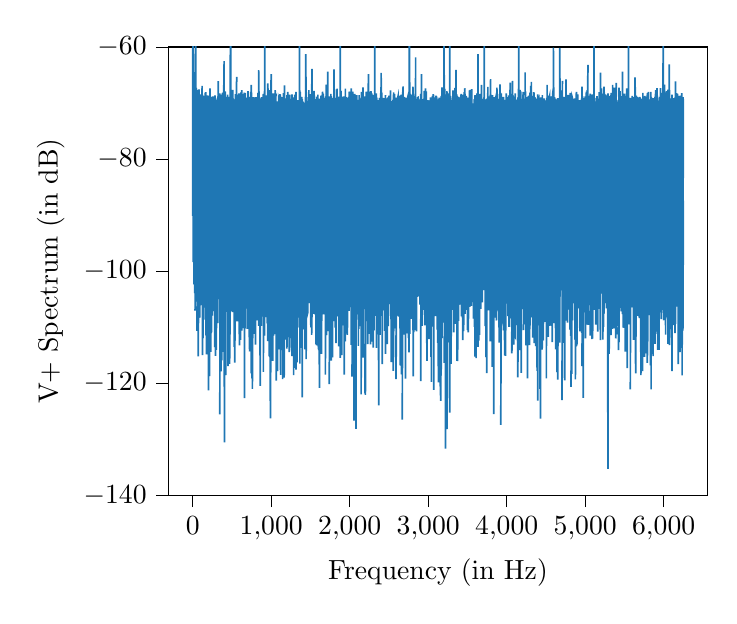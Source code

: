 % This file was created by tikzplotlib v0.9.5.
\begin{tikzpicture}

\definecolor{color0}{rgb}{0.122,0.467,0.706}

\begin{axis}[
legend cell align={left},
legend style={fill opacity=0.8, draw opacity=1, text opacity=1, draw=white!80!black},
tick align=outside,
tick pos=left,
unbounded coords=jump,
x grid style={white!69.02!black},
xlabel={Frequency (in Hz)},
xmin=-312.5, xmax=6562.5,
xtick style={color=black},
y grid style={white!69.02!black},
ylabel={V+ Spectrum (in dB)},
ymin=-140, ymax=-60,
ytick style={color=black}
]
\addplot [semithick, color0]
table {%
0 -90.149
4.98 19.423
9.98 -63.249
4.99 -98.392
9.99 -96.365
14.98 -64.478
14.99 -102.355
19.98 -65.203
19.99 -101.343
24.98 -66.935
29.98 -66.682
24.99 -103.907
34.98 -67.077
29.99 -107.07
39.98 -59.33
34.99 -97.159
44.98 -67.316
39.99 -102.767
49.98 -67.811
44.99 -105.459
54.98 -68.403
49.99 -101.453
59.98 -68.294
54.99 -110.67
59.99 -109.04
64.98 -67.719
64.99 -104.48
69.98 -68.655
69.99 -115.231
74.98 -67.727
79.98 -67.726
74.99 -109.267
79.99 -103.13
84.98 -69.6
84.99 -103.674
89.98 -69.887
89.99 -108.28
94.98 -68.458
94.99 -106.093
99.98 -69.213
99.99 -100.811
104.98 -69.074
109.98 -68.991
104.99 -104.117
109.99 -105.718
114.98 -69.808
119.98 -66.946
114.99 -106.001
119.99 -105.005
124.98 -69.596
124.99 -114.977
129.98 -69.347
129.99 -111.949
134.98 -69.14
139.98 -69.359
134.99 -101.992
144.98 -69.198
139.99 -99.224
144.99 -100.483
149.98 -68.721
154.98 -69.122
149.99 -103.594
159.98 -68.18
154.99 -104.456
159.99 -108.667
164.98 -68.048
169.98 -69.974
164.99 -103.704
169.99 -111.454
174.98 -69.309
179.98 -69.191
174.99 -114.859
179.99 -112.765
184.98 -70.078
184.99 -102.108
189.98 -68.645
194.98 -69.18
189.99 -106.797
194.99 -99.798
199.98 -69.983
204.98 -69.047
199.99 -121.259
204.99 -104.75
209.98 -68.716
209.99 -98.02
214.98 -69.54
214.99 -118.747
219.98 -67.377
219.99 -105.031
224.98 -69.574
224.99 -111.84
229.98 -68.96
229.99 -114.407
234.98 -69.534
239.98 -69.489
234.99 -111.055
244.98 -69.403
239.99 -110.892
249.98 -68.835
244.99 -104.513
254.98 -68.959
249.99 -107.923
259.98 -69.055
254.99 -107.125
259.99 -103.619
264.98 -69.088
269.98 -69.005
264.99 -103.048
269.99 -102.261
274.98 -69.6
274.99 -103.111
279.98 -69.622
284.98 -68.637
279.99 -113.569
289.98 -69.396
284.99 -104.697
294.98 -69.728
289.99 -115.118
299.98 -70.179
294.99 -96.979
304.98 -69.389
299.99 -114.058
304.99 -103.792
309.98 -69.742
309.99 -104.853
314.98 -69.1
314.99 -105.922
319.98 -68.826
319.99 -109.26
324.98 -66.107
324.99 -102.671
329.98 -70.3
329.99 -104.71
334.98 -69.256
334.99 -103.561
339.98 -68.638
339.99 -104.998
344.98 -68.293
349.98 -69.924
344.99 -125.555
354.98 -69.29
349.99 -107.65
359.98 -69.17
354.99 -103.183
364.98 -68.492
359.99 -117.884
369.98 -69.333
364.99 -104.037
374.98 -70.738
369.99 -115.918
374.99 -104.584
379.98 -68.191
379.99 -108.584
384.98 -68.148
384.99 -106.488
389.98 -68.702
389.99 -108.609
394.98 -68.329
399.98 -62.512
394.99 -114.397
404.98 -68.596
399.99 -109.145
404.99 -130.553
409.98 -68.654
414.98 -67.949
409.99 -103.95
414.99 -106.368
419.98 -70.643
419.99 -118.571
424.98 -69.482
424.99 -107.292
429.98 -69.408
434.98 -69.44
429.99 -106.114
434.99 -102.144
439.98 -68.914
439.99 -100.359
444.98 -68.494
444.99 -105.327
449.98 -68.954
449.99 -116.935
454.98 -69.474
459.98 -68.923
454.99 -104.826
464.98 -70.196
459.99 -109.056
464.99 -99.678
469.98 -70.034
474.98 -69.227
469.99 -116.54
474.99 -109.8
479.98 -51.207
484.98 -56.77
479.99 -99.203
489.98 -68.866
484.99 -107.118
494.98 -70.367
489.99 -97.439
494.99 -102.085
499.98 -69.611
499.99 -104.603
504.98 -69.004
504.99 -107.295
509.98 -67.642
509.99 -101.917
514.98 -69.204
519.98 -70.061
514.99 -105.74
519.99 -104.875
524.98 -69.839
524.99 -103.904
529.98 -69.436
529.99 -113.518
534.98 -69.57
539.98 -69.6
534.99 -116.329
539.99 -108.783
544.98 -68.422
544.99 -104.239
549.98 -70.425
549.99 -106.692
554.98 -68.826
559.98 -65.323
554.99 -108.956
564.98 -69.867
559.99 -102.194
564.99 -103.649
569.98 -68.525
574.98 -69.748
569.99 -103.657
574.99 -102.603
579.98 -69.396
584.98 -69.045
579.99 -108.976
589.98 -68.278
584.99 -103.544
594.98 -69.382
589.99 -105.119
594.99 -113.237
599.98 -70.54
604.98 -68.294
599.99 -107.769
609.98 -70.115
604.99 -111.732
614.98 -68.121
609.99 -112.26
619.98 -69.656
614.99 -99.71
624.98 -67.708
619.99 -103.898
629.98 -68.424
624.99 -110.637
629.99 -102.181
634.98 -70.047
634.99 -105.906
639.98 -68.512
639.99 -101.918
644.98 -68.672
644.99 -110.171
649.98 -70.138
649.99 -104.135
654.98 -68.138
654.99 -109.231
659.98 -68.385
659.99 -122.652
664.98 -69.557
664.99 -110.194
669.98 -68.183
669.99 -105.67
674.98 -69.217
679.98 -69.358
674.99 -105.563
679.99 -106.703
684.98 -70.348
684.99 -105.741
689.98 -69.06
689.99 -101.951
694.98 -70.42
694.99 -110.291
699.98 -70.078
699.99 -103.431
704.98 -67.892
704.99 -103.823
709.98 -69.769
714.98 -71.287
709.99 -108.133
714.99 -101.316
719.98 -69.477
724.98 -68.91
719.99 -110.996
724.99 -114.34
729.98 -69.305
734.98 -68.932
729.99 -101.496
734.99 -100.02
739.98 -68.028
739.99 -111.831
744.98 -66.751
749.98 -69.268
744.99 -118.237
749.99 -106.583
754.98 -70.706
759.98 -68.99
754.99 -119.145
764.98 -70.354
759.99 -121.012
764.99 -108.854
769.98 -70.525
774.98 -68.938
769.99 -102.928
779.98 -69.446
774.99 -108.439
779.99 -96.897
784.98 -70.504
784.99 -102.869
789.98 -69.019
794.98 -70.143
789.99 -111.19
799.98 -69.188
794.99 -101.533
804.98 -68.963
799.99 -113.106
809.98 -70.609
804.99 -101.718
814.98 -69.798
809.99 -102.503
814.99 -98.402
819.98 -70.293
824.98 -68.927
819.99 -106.734
824.99 -108.805
829.98 -68.197
834.98 -70.242
829.99 -102.428
834.99 -107.117
839.98 -64.152
844.98 -69.747
839.99 -109.782
849.98 -71.573
844.99 -109.66
854.98 -70.037
849.99 -107.768
859.98 -69.165
854.99 -105.861
859.99 -120.46
864.98 -69.453
864.99 -102.991
869.98 -69.868
869.99 -106.742
874.98 -68.971
874.99 -109.773
879.98 -69.434
884.98 -70.787
879.99 -100.016
889.98 -69.961
884.99 -103.581
889.99 -107.492
894.98 -69.587
899.98 -68.376
894.99 -104.986
904.98 -69.08
899.99 -117.969
909.98 -68.784
904.99 -102.805
914.98 -67.943
909.99 -102.704
919.98 -46.757
914.99 -111.49
924.98 -69.328
919.99 -101.562
924.99 -108.219
929.98 -70.01
934.98 -68.655
929.99 -104.949
934.99 -106.665
939.98 -69.089
939.99 -104.84
944.98 -69.714
949.98 -69.042
944.99 -99.338
949.99 -109.333
954.98 -66.521
959.98 -67.981
954.99 -112.473
964.98 -69.767
959.99 -100.791
969.98 -68.755
964.99 -101.709
969.99 -110.031
974.98 -69.846
979.98 -67.726
974.99 -115.199
979.99 -102.825
984.98 -68.547
989.98 -70.437
984.99 -114.042
989.99 -126.269
994.98 -67.926
999.98 -64.867
994.99 -118.089
1004.98 -69.319
999.99 -102.591
1009.98 -69.423
1004.99 -110.668
1014.98 -69.134
1009.99 -110.803
1014.99 -103.114
1019.98 -68.307
1019.99 -115.996
1024.98 -68.268
1029.98 -69.857
1024.99 -102.209
1029.99 -111.518
1034.98 -70.5
1039.98 -70.596
1034.99 -102.579
1044.98 -70.29
1039.99 -103.817
1044.99 -105.44
1049.98 -67.719
1054.98 -68.477
1049.99 -111.246
1059.98 -68.359
1054.99 -103.828
1059.99 -106.448
1064.98 -69.69
1064.99 -119.553
1069.98 -69.833
1069.99 -112.766
1074.98 -69.695
1074.99 -100.092
1079.98 -70.027
1079.99 -117.825
1084.98 -70.017
1084.99 -108.495
1089.98 -70.105
1089.99 -108.088
1094.98 -69.092
1099.98 -69.318
1094.99 -108.353
1099.99 -113.961
1104.98 -69.966
1104.99 -109.934
1109.98 -68.421
1109.99 -109.201
1114.98 -68.458
1119.98 -69.902
1114.99 -112.004
1119.99 -118.534
1124.98 -68.918
1124.99 -111.665
1129.98 -70.334
1129.99 -100.239
1134.98 -69.103
1139.98 -69.117
1134.99 -99.166
1139.99 -108.564
1144.98 -69.831
1144.99 -119.259
1149.98 -69.255
1149.99 -112.587
1154.98 -68.234
1154.99 -111.147
1159.98 -68.482
1159.99 -101.755
1164.98 -69.446
1164.99 -119.0
1169.98 -66.867
1169.99 -110.794
1174.98 -69.342
1179.98 -69.635
1174.99 -111.36
1184.98 -70.3
1179.99 -112.219
1189.98 -69.216
1184.99 -106.158
1194.98 -70.782
1189.99 -108.158
1199.98 -68.598
1194.99 -106.524
1204.98 -69.551
1199.99 -113.841
1209.98 -68.01
1204.99 -100.924
1214.98 -69.273
1209.99 -108.932
1219.98 -69.456
1214.99 -111.781
1224.98 -69.826
1219.99 -109.24
1229.98 -69.761
1224.99 -102.441
1229.99 -114.439
1234.98 -68.496
1239.98 -70.012
1234.99 -114.132
1244.98 -69.605
1239.99 -111.939
1249.98 -69.251
1244.99 -101.695
1254.98 -69.753
1249.99 -110.792
1259.98 -70.208
1254.99 -98.706
1264.98 -68.47
1259.99 -102.628
1269.98 -70.145
1264.99 -115.182
1269.99 -102.457
1274.98 -69.289
1274.99 -103.434
1279.98 -70.954
1279.99 -107.645
1284.98 -69.879
1284.99 -118.572
1289.98 -68.979
1289.99 -109.81
1294.98 -69.727
1294.99 -109.369
1299.98 -68.485
1299.99 -110.47
1304.98 -70.286
1304.99 -117.284
1309.98 -69.087
1309.99 -102.04
1314.98 -68.03
1314.99 -117.556
1319.98 -70.405
1319.99 -104.205
1324.98 -69.793
1324.99 -104.932
1329.98 -70.602
1329.99 -116.277
1334.98 -69.484
1334.99 -108.717
1339.98 -70.499
1339.99 -110.022
1344.98 -69.947
1344.99 -104.901
1349.98 -70.731
1349.99 -104.21
1354.98 -70.29
1354.99 -103.201
1359.98 -56.911
1359.99 -102.899
1364.98 -67.745
1364.99 -116.486
1369.98 -68.016
1369.99 -103.908
1374.98 -70.197
1374.99 -106.553
1379.98 -69.562
1379.99 -101.475
1384.98 -68.898
1384.99 -108.588
1389.98 -68.927
1389.99 -113.705
1394.98 -69.324
1394.99 -122.527
1399.98 -70.272
1399.99 -110.392
1404.98 -69.741
1404.99 -110.392
1409.98 -69.954
1409.99 -107.983
1414.98 -70.356
1414.99 -108.592
1419.98 -69.991
1424.98 -70.523
1419.99 -105.883
1429.98 -69.943
1424.99 -102.337
1429.99 -113.945
1434.98 -68.907
1434.99 -100.625
1439.98 -61.259
1444.98 -70.825
1439.99 -107.322
1449.98 -69.604
1444.99 -115.712
1454.98 -69.955
1449.99 -106.326
1454.99 -102.985
1459.98 -70.782
1464.98 -69.794
1459.99 -107.729
1464.99 -107.448
1469.98 -68.955
1469.99 -100.793
1474.98 -70.045
1479.98 -67.7
1474.99 -105.285
1479.99 -105.712
1484.98 -70.067
1484.99 -103.698
1489.98 -69.173
1489.99 -100.192
1494.98 -68.426
1494.99 -104.536
1499.98 -69.59
1504.98 -70.299
1499.99 -102.734
1504.99 -110.044
1509.98 -69.442
1509.99 -107.355
1514.98 -69.184
1519.98 -63.892
1514.99 -111.388
1519.99 -106.963
1524.98 -70.377
1524.99 -107.524
1529.98 -69.429
1529.99 -101.68
1534.98 -70.464
1539.98 -69.541
1534.99 -105.599
1539.99 -106.295
1544.98 -67.827
1549.98 -69.474
1544.99 -107.618
1554.98 -69.318
1549.99 -99.234
1559.98 -69.726
1554.99 -103.79
1564.98 -70.226
1559.99 -104.479
1569.98 -70.776
1564.99 -107.825
1574.98 -69.749
1569.99 -113.083
1574.99 -107.721
1579.98 -68.855
1579.99 -113.269
1584.98 -70.171
1589.98 -69.141
1584.99 -104.327
1594.98 -68.526
1589.99 -102.91
1599.98 -69.234
1594.99 -106.969
1604.98 -70.179
1599.99 -113.405
1604.99 -114.098
1609.98 -70.194
1609.99 -116.629
1614.98 -69.233
1619.98 -70.276
1614.99 -120.838
1624.98 -70.178
1619.99 -98.702
1629.98 -70.858
1624.99 -111.168
1634.98 -68.667
1629.99 -102.864
1639.98 -68.938
1634.99 -111.357
1644.98 -69.26
1639.99 -114.77
1644.99 -104.186
1649.98 -68.742
1654.98 -67.973
1649.99 -107.135
1659.98 -69.511
1654.99 -99.496
1664.98 -68.333
1659.99 -101.786
1669.98 -69.304
1664.99 -106.166
1674.98 -69.786
1669.99 -107.715
1679.98 -69.072
1674.99 -102.099
1684.98 -70.001
1679.99 -105.134
1689.98 -69.605
1684.99 -103.584
1694.98 -68.834
1689.99 -118.479
1699.98 -66.735
1694.99 -98.229
1704.98 -70.061
1699.99 -103.937
1709.98 -69.866
1704.99 -111.435
1714.98 -68.042
1709.99 -106.476
1719.98 -64.395
1714.99 -106.459
1724.98 -69.069
1719.99 -105.531
1729.98 -69.515
1724.99 -105.739
1734.98 -69.963
1729.99 -110.704
1739.98 -69.72
1734.99 -104.944
1744.98 -68.828
1739.99 -120.166
1744.99 -100.644
1749.98 -69.151
1754.98 -69.945
1749.99 -104.525
1759.98 -68.383
1754.99 -114.337
1759.99 -115.444
1764.98 -68.793
1764.99 -115.982
1769.98 -69.499
1769.99 -101.489
1774.98 -69.64
1774.99 -106.504
1779.98 -70.219
1779.99 -115.385
1784.98 -69.093
1784.99 -106.067
1789.98 -69.26
1789.99 -106.905
1794.98 -70.197
1794.99 -108.935
1799.98 -64.013
1799.99 -103.273
1804.98 -70.009
1804.99 -104.659
1809.98 -69.237
1809.99 -98.938
1814.98 -69.594
1814.99 -110.066
1819.98 -71.13
1819.99 -106.907
1824.98 -69.076
1824.99 -112.837
1829.98 -67.575
1829.99 -107.549
1834.98 -68.615
1834.99 -108.067
1839.98 -67.415
1839.99 -101.483
1844.98 -69.531
1844.99 -107.743
1849.98 -69.982
1849.99 -100.317
1854.98 -69.737
1854.99 -106.587
1859.98 -68.851
1859.99 -113.414
1864.98 -68.893
1864.99 -111.24
1869.98 -69.857
1869.99 -105.927
1874.98 -69.42
1874.99 -109.898
1879.98 -51.224
1879.99 -115.486
1884.98 -68.953
1884.99 -103.448
1889.98 -67.827
1889.99 -105.436
1894.98 -69.607
1894.99 -114.972
1899.98 -69.555
1899.99 -114.995
1904.98 -68.893
1904.99 -109.678
1909.98 -70.622
1909.99 -102.191
1914.98 -69.588
1919.98 -68.816
1914.99 -107.642
1919.99 -101.663
1924.98 -68.948
1924.99 -105.544
1929.98 -70.459
1929.99 -118.453
1934.98 -70.158
1939.98 -70.382
1934.99 -108.522
1939.99 -101.325
1944.98 -67.423
1944.99 -112.543
1949.98 -69.671
1954.98 -70.008
1949.99 -103.468
1954.99 -105.834
1959.98 -68.936
1964.98 -69.841
1959.99 -111.171
1969.98 -69.078
1964.99 -99.218
1974.98 -69.252
1969.99 -111.376
1974.99 -103.802
1979.98 -69.266
1979.99 -102.294
1984.98 -69.308
1989.98 -69.051
1984.99 -100.155
1994.98 -67.965
1989.99 -107.104
1999.98 -69.816
1994.99 -105.428
1999.99 -106.403
2004.98 -69.681
2009.98 -70.194
2004.99 -101.808
2009.99 -105.43
2014.98 -69.502
2019.98 -67.378
2014.99 -98.498
2019.99 -113.151
2024.98 -69.069
2024.99 -108.026
2029.98 -70.316
2034.98 -68.925
2029.99 -118.808
2039.98 -67.955
2034.99 -102.068
2039.99 -113.4
2044.98 -68.651
2044.99 -98.533
2049.98 -69.68
2049.99 -111.9
2054.98 -69.578
2054.99 -126.656
2059.98 -70.361
2059.99 -107.74
2064.98 -68.383
2064.99 -110.225
2069.98 -69.103
2069.99 -113.359
2074.98 -69.384
2074.99 -100.737
2079.98 -69.896
2079.99 -128.171
2084.98 -70.486
2089.98 -68.592
2084.99 -108.642
2094.98 -69.764
2089.99 -101.605
2099.98 -70.165
2094.99 -102.549
2104.98 -69.529
2099.99 -107.714
2104.99 -102.535
2109.98 -70.501
2109.99 -113.323
2114.98 -69.424
2114.99 -110.299
2119.98 -68.606
2119.99 -104.252
2124.98 -70.014
2124.99 -103.572
2129.98 -70.284
2129.99 -109.808
2134.98 -70.18
2134.99 -98.852
2139.98 -69.156
2139.99 -108.881
2144.98 -70.681
2149.98 -68.001
2144.99 -121.978
2149.99 -107.41
2154.98 -69.343
2159.98 -70.47
2154.99 -105.768
2159.99 -104.208
2164.98 -68.084
2164.99 -102.74
2169.98 -67.212
2169.99 -115.449
2174.98 -70.008
2179.98 -70.389
2174.99 -106.763
2184.98 -69.032
2179.99 -105.266
2189.98 -69.797
2184.99 -103.945
2189.99 -104.835
2194.98 -68.818
2199.98 -69.375
2194.99 -121.799
2204.98 -69.426
2199.99 -122.088
2204.99 -102.444
2209.98 -67.994
2214.98 -68.533
2209.99 -107.672
2219.98 -69.281
2214.99 -98.424
2219.99 -100.602
2224.98 -70.817
2229.98 -68.297
2224.99 -99.969
2229.99 -113.02
2234.98 -67.845
2239.98 -64.846
2234.99 -108.168
2239.99 -107.138
2244.98 -69.814
2249.98 -69.75
2244.99 -110.076
2254.98 -67.952
2249.99 -111.176
2254.99 -102.06
2259.98 -70.4
2264.98 -69.694
2259.99 -107.361
2264.99 -113.05
2269.98 -67.887
2274.98 -68.929
2269.99 -108.087
2274.99 -107.166
2279.98 -68.272
2279.99 -108.479
2284.98 -70.778
2284.99 -103.882
2289.98 -70.114
2294.98 -69.283
2289.99 -112.576
2299.98 -68.534
2294.99 -102.69
2299.99 -113.648
2304.98 -69.721
2304.99 -103.726
2309.98 -69.502
2309.99 -110.561
2314.98 -69.341
2314.99 -99.538
2319.98 -38.635
2319.99 -101.406
2324.98 -69.787
2329.98 -69.417
2324.99 -107.992
2329.99 -105.519
2334.98 -69.046
2334.99 -107.689
2339.98 -68.3
2339.99 -113.684
2344.98 -69.043
2344.99 -108.901
2349.98 -69.714
2354.98 -70.019
2349.99 -101.915
2359.98 -69.488
2354.99 -111.283
2364.98 -70.281
2359.99 -105.202
2369.98 -69.626
2364.99 -105.342
2369.99 -123.943
2374.98 -69.897
2374.99 -108.411
2379.98 -69.077
2384.98 -69.624
2379.99 -103.97
2384.99 -111.385
2389.98 -70.628
2389.99 -98.497
2394.98 -68.239
2394.99 -105.222
2399.98 -64.644
2404.98 -70.006
2399.99 -107.99
2404.99 -101.609
2409.98 -68.134
2409.99 -104.466
2414.98 -69.63
2414.99 -116.588
2419.98 -69.749
2424.98 -69.081
2419.99 -102.08
2429.98 -70.108
2424.99 -107.009
2434.98 -70.749
2429.99 -105.88
2434.99 -106.932
2439.98 -69.292
2444.98 -70.414
2439.99 -104.142
2449.98 -69.114
2444.99 -110.654
2454.98 -68.582
2449.99 -107.566
2459.98 -69.196
2454.99 -114.788
2464.98 -69.737
2459.99 -111.724
2469.98 -69.86
2464.99 -104.911
2469.99 -105.394
2474.98 -69.591
2474.99 -104.624
2479.98 -69.267
2479.99 -113.006
2484.98 -69.001
2489.98 -69.371
2484.99 -99.833
2494.98 -69.501
2489.99 -109.796
2494.99 -106.94
2499.98 -68.67
2499.99 -105.892
2504.98 -70.349
2509.98 -70.264
2504.99 -103.83
2509.99 -101.962
2514.98 -69.832
2519.98 -67.747
2514.99 -99.407
2519.99 -102.622
2524.98 -70.199
2529.98 -70.709
2524.99 -103.123
2529.99 -116.255
2534.98 -69.65
2534.99 -103.755
2539.98 -70.328
2544.98 -69.962
2539.99 -111.619
2549.98 -69.443
2544.99 -107.188
2549.99 -106.017
2554.98 -69.888
2559.98 -68.112
2554.99 -117.787
2559.99 -111.309
2564.98 -68.821
2564.99 -103.611
2569.98 -68.359
2574.98 -70.813
2569.99 -109.346
2579.98 -69.852
2574.99 -98.373
2584.98 -69.763
2579.99 -99.594
2589.98 -70.874
2584.99 -110.228
2594.98 -69.028
2589.99 -119.27
2594.99 -108.751
2599.98 -69.132
2599.99 -102.314
2604.98 -69.322
2604.99 -100.447
2609.98 -69.198
2614.98 -68.875
2609.99 -103.146
2614.99 -102.563
2619.98 -69.64
2619.99 -107.966
2624.98 -68.772
2624.99 -108.128
2629.98 -69.569
2634.98 -70.228
2629.99 -106.29
2634.99 -100.2
2639.98 -70.491
2644.98 -68.649
2639.99 -106.635
2644.99 -116.88
2649.98 -69.543
2649.99 -108.438
2654.98 -68.52
2659.98 -70.274
2654.99 -105.7
2659.99 -118.422
2664.98 -69.807
2664.99 -105.863
2669.98 -69.948
2674.98 -68.067
2669.99 -126.485
2679.98 -67.027
2674.99 -101.209
2679.99 -109.695
2684.98 -69.348
2689.98 -68.89
2684.99 -101.414
2694.98 -69.888
2689.99 -111.32
2699.98 -68.951
2694.99 -110.058
2704.98 -69.13
2699.99 -110.222
2709.98 -70.652
2704.99 -97.567
2714.98 -70.449
2709.99 -119.161
2719.98 -69.085
2714.99 -102.71
2719.99 -106.37
2724.98 -70.167
2724.99 -101.235
2729.98 -69.461
2734.98 -69.186
2729.99 -111.09
2734.99 -102.918
2739.98 -69.252
2739.99 -103.947
2744.98 -70.041
2744.99 -107.497
2749.98 -69.983
2749.99 -111.965
2754.98 -68.307
2754.99 -114.507
2759.98 -52.012
2764.98 -70.296
2759.99 -103.295
2764.99 -111.18
2769.98 -69.388
2769.99 -99.67
2774.98 -68.375
2774.99 -100.64
2779.98 -69.874
2779.99 -108.505
2784.98 -68.732
2784.99 -104.865
2789.98 -69.223
2794.98 -68.541
2789.99 -102.694
2799.98 -68.761
2794.99 -107.173
2799.99 -102.225
2804.98 -67.089
2809.98 -68.902
2804.99 -103.129
2809.99 -118.776
2814.98 -69.881
2814.99 -110.88
2819.98 -70.443
2819.99 -103.08
2824.98 -68.756
2829.98 -69.686
2824.99 -110.516
2834.98 -69.486
2829.99 -109.305
2839.98 -61.839
2834.99 -107.23
2839.99 -108.705
2844.98 -70.56
2849.98 -69.281
2844.99 -100.151
2854.98 -70.029
2849.99 -110.735
2854.99 -100.285
2859.98 -70.42
2859.99 -104.594
2864.98 -69.043
2869.98 -69.005
2864.99 -99.806
2874.98 -69.614
2869.99 -104.493
2879.98 -70.217
2874.99 -103.882
2884.98 -69.348
2879.99 -102.506
2889.98 -69.557
2884.99 -102.535
2894.98 -69.43
2889.99 -102.71
2899.98 -69.194
2894.99 -105.976
2904.98 -68.384
2899.99 -100.195
2909.98 -68.895
2904.99 -119.643
2914.98 -64.827
2909.99 -101.618
2919.98 -69.856
2914.99 -104.982
2924.98 -69.482
2919.99 -109.774
2929.98 -70.05
2924.99 -107.823
2934.98 -69.294
2929.99 -106.932
2939.98 -69.401
2934.99 -101.117
2944.98 -69.212
2939.99 -101.937
2949.98 -67.838
2944.99 -106.852
2954.98 -67.954
2949.99 -105.001
2959.98 -69.845
2954.99 -109.659
2964.98 -67.381
2959.99 -102.453
2969.98 -70.514
2964.99 -106.862
2974.98 -67.947
2969.99 -101.544
2979.98 -69.998
2974.99 -105.926
2984.98 -70.358
2979.99 -112.853
2989.98 -70.102
2984.99 -115.999
2994.98 -69.479
2989.99 -108.016
2999.98 -70.515
2994.99 -102.579
2999.99 -108.048
3004.98 -69.635
3004.99 -98.763
3009.98 -70.339
3009.99 -112.123
3014.98 -70.976
3019.98 -69.546
3014.99 -100.667
3019.99 -101.535
3024.98 -69.853
3029.98 -69.011
3024.99 -105.287
3034.98 -69.148
3029.99 -102.339
3034.99 -115.307
3039.98 -70.683
3039.99 -119.756
3044.98 -69.089
3049.98 -69.663
3044.99 -107.685
3049.99 -106.834
3054.98 -68.74
3059.98 -70.372
3054.99 -109.891
3059.99 -103.925
3064.98 -68.427
3069.98 -69.058
3064.99 -102.103
3074.98 -69.832
3069.99 -121.183
3079.98 -69.626
3074.99 -100.005
3079.99 -101.513
3084.98 -69.765
3089.98 -69.336
3084.99 -105.876
3089.99 -105.326
3094.98 -69.003
3094.99 -108.031
3099.98 -68.697
3099.99 -103.085
3104.98 -70.265
3109.98 -69.974
3104.99 -100.553
3114.98 -69.353
3109.99 -103.837
3114.99 -110.455
3119.98 -69.364
3119.99 -112.814
3124.98 -70.033
3129.98 -70.128
3124.99 -104.784
3129.99 -119.855
3134.98 -69.811
3139.98 -69.05
3134.99 -107.838
3144.98 -70.054
3139.99 -109.0
3149.98 -69.319
3144.99 -105.455
3154.98 -69.789
3149.99 -105.388
3154.99 -122.167
3159.98 -70.357
3164.98 -68.741
3159.99 -123.154
3169.98 -69.288
3164.99 -118.656
3174.98 -67.224
3169.99 -104.816
3174.99 -111.958
3179.98 -69.093
3179.99 -102.49
3184.98 -70.028
3189.98 -70.499
3184.99 -102.695
3194.98 -68.926
3189.99 -107.52
3194.99 -109.195
3199.98 -58.87
3204.98 -67.812
3199.99 -101.786
3209.98 -67.472
3204.99 -116.391
3214.98 -68.44
3209.99 -103.394
3214.99 -107.747
3219.98 -69.916
3224.98 -71.155
3219.99 -131.653
3229.98 -69.953
3224.99 -102.263
3229.99 -111.174
3234.98 -69.042
3239.98 -67.908
3234.99 -101.847
3244.98 -68.272
3239.99 -128.192
3244.99 -111.522
3249.98 -68.736
3249.99 -108.513
3254.98 -69.79
3259.98 -68.296
3254.99 -112.715
3264.98 -69.333
3259.99 -108.475
3269.98 -68.404
3264.99 -111.908
3269.99 -106.539
3274.98 -57.488
3274.99 -125.26
3279.98 -69.889
3279.99 -102.449
3284.98 -68.748
3289.98 -70.057
3284.99 -108.134
3294.98 -69.535
3289.99 -116.542
3294.99 -107.166
3299.98 -69.854
3299.99 -106.47
3304.98 -69.727
3304.99 -101.147
3309.98 -69.503
3309.99 -106.915
3314.98 -67.737
3314.99 -103.724
3319.98 -69.99
3319.99 -106.111
3324.98 -68.784
3324.99 -110.909
3329.98 -70.298
3329.99 -103.19
3334.98 -70.969
3334.99 -106.574
3339.98 -67.293
3339.99 -100.841
3344.98 -68.892
3344.99 -109.422
3349.98 -69.616
3354.98 -64.082
3349.99 -109.141
3359.98 -69.586
3354.99 -106.244
3364.98 -68.453
3359.99 -100.494
3369.98 -68.767
3364.99 -116.015
3374.98 -71.131
3369.99 -107.161
3379.98 -69.511
3374.99 -116.039
3384.98 -69.148
3379.99 -104.507
3389.98 -68.903
3384.99 -108.874
3394.98 -69.579
3389.99 -106.04
3399.98 -70.384
3394.99 -105.808
3404.98 -69.166
3399.99 -105.969
3409.98 -69.24
3404.99 -99.877
3409.99 -105.183
3414.98 -69.148
3419.98 -68.393
3414.99 -100.875
3424.98 -70.646
3419.99 -101.769
3424.99 -108.061
3429.98 -69.497
3429.99 -104.056
3434.98 -69.157
3434.99 -108.301
3439.98 -68.522
3439.99 -112.309
3444.98 -70.041
3444.99 -109.007
3449.98 -69.167
3454.98 -70.306
3449.99 -110.721
3454.99 -107.712
3459.98 -68.078
3459.99 -104.038
3464.98 -67.37
3469.98 -69.15
3464.99 -106.551
3469.99 -107.618
3474.98 -69.753
3479.98 -70.51
3474.99 -106.231
3484.98 -68.707
3479.99 -101.921
3489.98 -69.357
3484.99 -103.238
3489.99 -102.493
3494.98 -69.961
3499.98 -70.615
3494.99 -106.925
3504.98 -70.232
3499.99 -110.513
3504.99 -108.575
3509.98 -69.023
3509.99 -110.908
3514.98 -70.411
3519.98 -70.076
3514.99 -108.46
3524.98 -67.729
3519.99 -104.002
3529.98 -68.363
3524.99 -106.108
3534.98 -67.637
3529.99 -106.397
3539.98 -68.658
3534.99 -105.04
3539.99 -105.646
3544.98 -70.016
3549.98 -70.029
3544.99 -103.326
3554.98 -67.538
3549.99 -106.182
3554.99 -99.349
3559.98 -70.122
3564.98 -70.536
3559.99 -104.288
3569.98 -70.07
3564.99 -97.397
3569.99 -105.532
3574.98 -70.741
3579.98 -70.079
3574.99 -108.477
3579.99 -100.436
3584.98 -69.552
3589.98 -69.59
3584.99 -103.695
3594.98 -68.622
3589.99 -109.947
3599.98 -68.603
3594.99 -115.238
3599.99 -104.339
3604.98 -69.257
3609.98 -69.232
3604.99 -100.719
3614.98 -69.043
3609.99 -115.517
3619.98 -68.299
3614.99 -99.696
3619.99 -107.867
3624.98 -69.639
3629.98 -69.347
3624.99 -99.549
3629.99 -109.868
3634.98 -61.297
3634.99 -113.51
3639.98 -70.342
3639.99 -98.789
3644.98 -68.776
3644.99 -112.4
3649.98 -69.374
3654.98 -69.37
3649.99 -103.302
3654.99 -111.392
3659.98 -68.361
3664.98 -69.42
3659.99 -100.112
3664.99 -105.048
3669.98 -69.875
3674.98 -70.251
3669.99 -106.72
3679.98 -66.751
3674.99 -100.52
3679.99 -104.151
3684.98 -70.229
3684.99 -100.156
3689.98 -69.736
3689.99 -105.579
3694.98 -70.212
3694.99 -99.624
3699.98 -69.651
3699.99 -101.37
3704.98 -69.261
3704.99 -99.594
3709.98 -69.014
3709.99 -101.313
3714.98 -48.009
3714.99 -103.411
3719.98 -69.37
3724.98 -69.899
3719.99 -101.46
3729.98 -69.37
3724.99 -109.829
3734.98 -70.096
3729.99 -109.51
3739.98 -70.591
3734.99 -115.361
3744.98 -69.316
3739.99 -111.876
3749.98 -69.211
3744.99 -118.21
3754.98 -69.546
3749.99 -101.5
3759.98 -67.101
3754.99 -105.506
3759.99 -106.093
3764.98 -69.753
3764.99 -106.996
3769.98 -69.539
3769.99 -103.409
3774.98 -68.837
3774.99 -105.163
3779.98 -70.408
3779.99 -100.296
3784.98 -70.162
3784.99 -104.809
3789.98 -69.814
3794.98 -65.742
3789.99 -112.519
3799.98 -70.177
3794.99 -105.703
3799.99 -102.248
3804.98 -69.681
3804.99 -101.011
3809.98 -68.72
3809.99 -105.855
3814.98 -69.833
3819.98 -68.578
3814.99 -117.085
3819.99 -101.019
3824.98 -70.861
3829.98 -70.205
3824.99 -109.101
3829.99 -98.323
3834.98 -70.098
3834.99 -125.497
3839.98 -69.774
3839.99 -107.36
3844.98 -68.97
3844.99 -105.61
3849.98 -69.726
3854.98 -69.404
3849.99 -108.305
3854.99 -107.551
3859.98 -68.851
3859.99 -100.72
3864.98 -69.144
3869.98 -69.903
3864.99 -106.727
3869.99 -108.808
3874.98 -67.26
3879.98 -70.267
3874.99 -106.928
3884.98 -68.358
3879.99 -102.318
3884.99 -102.323
3889.98 -70.69
3894.98 -69.992
3889.99 -106.627
3894.99 -106.907
3899.98 -70.492
3904.98 -69.267
3899.99 -110.058
3909.98 -69.914
3904.99 -112.758
3909.99 -102.809
3914.98 -66.664
3919.98 -70.42
3914.99 -101.53
3924.98 -68.605
3919.99 -105.032
3929.98 -68.275
3924.99 -127.448
3929.99 -101.527
3934.98 -68.986
3939.98 -69.349
3934.99 -109.377
3944.98 -69.666
3939.99 -101.064
3944.99 -106.35
3949.98 -69.514
3954.98 -69.596
3949.99 -104.674
3959.98 -68.923
3954.99 -109.69
3964.98 -70.239
3959.99 -110.58
3969.98 -69.438
3964.99 -103.645
3974.98 -69.501
3969.99 -112.318
3979.98 -69.605
3974.99 -115.048
3984.98 -70.165
3979.99 -112.787
3989.98 -69.735
3984.99 -115.128
3989.99 -103.445
3994.98 -68.278
3999.98 -70.478
3994.99 -105.784
4004.98 -69.947
3999.99 -104.524
4009.98 -70.248
4004.99 -102.537
4009.99 -105.362
4014.98 -70.931
4014.99 -108.009
4019.98 -70.278
4024.98 -68.648
4019.99 -99.448
4029.98 -69.456
4024.99 -104.11
4029.99 -109.949
4034.98 -70.248
4034.99 -107.511
4039.98 -69.848
4044.98 -66.356
4039.99 -106.297
4049.98 -70.079
4044.99 -99.899
4049.99 -102.304
4054.98 -70.558
4059.98 -68.444
4054.99 -108.423
4064.98 -68.375
4059.99 -110.009
4069.98 -69.744
4064.99 -114.684
4069.99 -113.088
4074.98 -66.06
4074.99 -108.488
4079.98 -68.654
4084.98 -69.105
4079.99 -103.496
4089.98 -70.138
4084.99 -105.659
4089.99 -113.098
4094.98 -69.962
4094.99 -110.832
4099.98 -69.313
4099.99 -106.511
4104.98 -69.608
4109.98 -68.284
4104.99 -111.703
4109.99 -111.817
4114.98 -69.44
4119.98 -69.592
4114.99 -107.276
4124.98 -69.467
4119.99 -107.365
4129.98 -70.352
4124.99 -105.816
4134.98 -69.87
4129.99 -109.631
4134.99 -104.296
4139.98 -70.336
4144.98 -69.004
4139.99 -118.963
4144.99 -114.339
4149.98 -67.474
4149.99 -104.977
4154.98 -49.794
4154.99 -104.441
4159.98 -71.141
4159.99 -107.309
4164.98 -69.068
4169.98 -67.66
4164.99 -114.093
4169.99 -103.559
4174.98 -68.21
4179.98 -68.169
4174.99 -101.875
4179.99 -105.083
4184.98 -69.45
4184.99 -118.14
4189.98 -69.56
4189.99 -105.911
4194.98 -69.253
4194.99 -100.641
4199.98 -69.411
4199.99 -106.782
4204.98 -70.012
4209.98 -68.037
4204.99 -98.64
4214.98 -69.352
4209.99 -101.022
4219.98 -70.121
4214.99 -110.525
4224.98 -69.812
4219.99 -107.277
4224.99 -103.737
4229.98 -69.212
4229.99 -99.152
4234.98 -64.515
4234.99 -102.932
4239.98 -67.943
4244.98 -71.528
4239.99 -109.522
4249.98 -68.931
4244.99 -113.235
4249.99 -102.996
4254.98 -69.038
4254.99 -107.057
4259.98 -70.144
4259.99 -107.488
4264.98 -70.207
4264.99 -119.126
4269.98 -68.871
4274.98 -69.526
4269.99 -106.622
4274.99 -106.839
4279.98 -68.704
4279.99 -108.068
4284.98 -69.589
4284.99 -105.261
4289.98 -69.435
4289.99 -113.209
4294.98 -68.151
4299.98 -70.751
4294.99 -110.327
4299.99 -106.736
4304.98 -66.924
4309.98 -70.387
4304.99 -104.371
4314.98 -66.229
4309.99 -97.666
4319.98 -69.77
4314.99 -103.434
4324.98 -68.884
4319.99 -108.246
4324.99 -105.095
4329.98 -68.713
4329.99 -111.878
4334.98 -70.082
4334.99 -101.975
4339.98 -70.272
4339.99 -101.843
4344.98 -68.064
4349.98 -68.569
4344.99 -104.564
4349.99 -112.832
4354.98 -69.033
4359.98 -69.09
4354.99 -102.338
4364.98 -69.434
4359.99 -104.148
4369.98 -70.177
4364.99 -103.409
4374.98 -70.212
4369.99 -113.381
4379.98 -69.407
4374.99 -99.483
4384.98 -69.23
4379.99 -102.508
4384.99 -117.196
4389.98 -70.192
4389.99 -117.801
4394.98 -68.443
4394.99 -123.103
4399.98 -69.249
4399.99 -103.785
4404.98 -69.391
4409.98 -69.205
4404.99 -105.084
4409.99 -107.736
4414.98 -69.723
4414.99 -106.093
4419.98 -69.787
4424.98 -69.325
4419.99 -101.099
4424.99 -121.017
4429.98 -70.606
4434.98 -69.012
4429.99 -126.325
4439.98 -70.007
4434.99 -102.474
4444.98 -70.919
4439.99 -113.333
4449.98 -69.996
4444.99 -104.483
4449.99 -113.994
4454.98 -68.616
4454.99 -113.682
4459.98 -69.889
4464.98 -70.023
4459.99 -108.898
4469.98 -69.936
4464.99 -112.371
4469.99 -107.083
4474.98 -69.17
4474.99 -103.254
4479.98 -69.886
4479.99 -105.95
4484.98 -69.707
4489.98 -70.574
4484.99 -106.189
4494.98 -69.518
4489.99 -106.498
4494.99 -109.036
4499.98 -70.022
4499.99 -100.565
4504.98 -69.899
4509.98 -69.109
4504.99 -119.143
4514.98 -66.745
4509.99 -105.365
4519.98 -69.861
4514.99 -104.138
4519.99 -105.131
4524.98 -69.305
4524.99 -105.521
4529.98 -69.234
4529.99 -111.742
4534.98 -68.682
4534.99 -108.204
4539.98 -69.159
4544.98 -68.856
4539.99 -106.618
4549.98 -70.501
4544.99 -105.857
4554.98 -69.201
4549.99 -109.778
4559.98 -69.328
4554.99 -105.536
4559.99 -109.665
4564.98 -68.805
4569.98 -69.661
4564.99 -106.28
4569.99 -99.013
4574.98 -69.996
4579.98 -70.017
4574.99 -104.509
4579.99 -112.677
4584.98 -68.136
4584.99 -108.897
4589.98 -67.797
4589.99 -103.225
4594.98 -60.117
4599.98 -70.283
4594.99 -109.234
4604.98 -69.246
4599.99 -109.267
4609.98 -68.953
4604.99 -106.439
4614.98 -69.284
4609.99 -107.662
4614.99 -108.224
4619.98 -69.22
4624.98 -70.231
4619.99 -105.289
4624.99 -113.955
4629.98 -69.549
4629.99 -111.115
4634.98 -69.484
4634.99 -106.959
4639.98 -69.351
4639.99 -118.032
4644.98 -71.057
4644.99 -106.5
4649.98 -69.135
4649.99 -119.352
4654.98 -70.653
4654.99 -113.396
4659.98 -70.522
4659.99 -105.72
4664.98 -71.236
4664.99 -111.705
4669.98 -70.481
4669.99 -101.496
4674.98 -60.148
4679.98 -68.973
4674.99 -112.77
4684.98 -69.248
4679.99 -104.562
4689.98 -67.741
4684.99 -102.59
4694.98 -68.685
4689.99 -102.247
4699.98 -69.272
4694.99 -103.439
4704.98 -69.921
4699.99 -102.413
4709.98 -66.072
4704.99 -123.039
4709.99 -111.685
4714.98 -68.994
4714.99 -100.537
4719.98 -68.92
4719.99 -109.224
4724.98 -69.694
4724.99 -105.341
4729.98 -68.911
4729.99 -112.803
4734.98 -69.669
4734.99 -105.337
4739.98 -69.767
4739.99 -119.502
4744.98 -68.991
4744.99 -107.409
4749.98 -69.629
4749.99 -98.506
4754.98 -65.806
4754.99 -102.167
4759.98 -70.058
4759.99 -106.099
4764.98 -68.891
4769.98 -68.905
4764.99 -108.822
4769.99 -100.14
4774.98 -68.714
4779.98 -68.709
4774.99 -109.198
4779.99 -100.486
4784.98 -69.763
4789.98 -68.97
4784.99 -106.869
4789.99 -102.292
4794.98 -68.545
4794.99 -102.824
4799.98 -69.123
4799.99 -104.707
4804.98 -69.75
4804.99 -110.433
4809.98 -68.189
4814.98 -70.118
4809.99 -103.375
4814.99 -111.545
4819.98 -70.272
4824.98 -69.292
4819.99 -120.647
4824.99 -98.694
4829.98 -68.558
4829.99 -118.341
4834.98 -69.01
4839.98 -69.273
4834.99 -105.442
4839.99 -108.798
4844.98 -69.489
4849.98 -69.462
4844.99 -102.675
4854.98 -70.195
4849.99 -103.747
4859.98 -69.879
4854.99 -103.971
4864.98 -69.794
4859.99 -100.955
4864.99 -105.794
4869.98 -69.195
4874.98 -69.881
4869.99 -112.24
4879.98 -71.32
4874.99 -119.333
4879.99 -111.544
4884.98 -68.263
4884.99 -110.701
4889.98 -68.029
4894.98 -69.452
4889.99 -113.398
4899.98 -70.871
4894.99 -113.067
4904.98 -68.48
4899.99 -103.765
4904.99 -104.004
4909.98 -70.487
4909.99 -104.92
4914.98 -70.8
4914.99 -103.508
4919.98 -70.777
4919.99 -106.662
4924.98 -69.758
4924.99 -102.544
4929.98 -69.478
4934.98 -70.365
4929.99 -109.757
4934.99 -110.752
4939.98 -70.769
4944.98 -70.345
4939.99 -105.021
4944.99 -103.654
4949.98 -70.416
4954.98 -69.123
4949.99 -105.488
4959.98 -67.083
4954.99 -111.041
4964.98 -68.77
4959.99 -116.948
4964.99 -103.875
4969.98 -69.915
4969.99 -102.948
4974.98 -69.392
4974.99 -122.606
4979.98 -69.611
4979.99 -99.845
4984.98 -69.08
4984.99 -105.0
4989.98 -70.222
4989.99 -105.936
4994.98 -69.395
4994.99 -105.347
4999.98 -68.839
4999.99 -107.352
5004.98 -70.298
5004.99 -112.01
5009.98 -70.658
5014.98 -67.967
5009.99 -105.536
5014.99 -109.486
5019.98 -68.982
5019.99 -109.558
5024.98 -67.697
5024.99 -105.35
5029.98 -70.426
5034.98 -63.204
5029.99 -102.028
5034.99 -98.755
5039.98 -69.028
5044.98 -68.97
5039.99 -109.582
5049.98 -69.485
5044.99 -101.694
5054.98 -69.377
5049.99 -104.57
5059.98 -70.457
5054.99 -106.059
5064.98 -68.329
5059.99 -102.025
5069.98 -69.264
5064.99 -111.529
5074.98 -69.278
5069.99 -107.818
5074.99 -102.958
5079.98 -69.968
5084.98 -68.495
5079.99 -104.41
5089.98 -68.539
5084.99 -112.117
5094.98 -68.456
5089.99 -107.694
5099.98 -70.327
5094.99 -112.04
5104.98 -70.07
5099.99 -104.456
5109.98 -69.144
5104.99 -98.06
5114.98 -51.94
5109.99 -104.399
5114.99 -106.919
5119.98 -70.066
5124.98 -70.266
5119.99 -98.783
5124.99 -106.403
5129.98 -69.697
5134.98 -70.65
5129.99 -100.832
5139.98 -69.104
5134.99 -109.54
5139.99 -105.044
5144.98 -70.407
5144.99 -103.787
5149.98 -68.762
5149.99 -106.117
5154.98 -69.445
5154.99 -100.362
5159.98 -69.686
5159.99 -110.783
5164.98 -69.97
5164.99 -102.238
5169.98 -69.625
5169.99 -106.746
5174.98 -69.234
5174.99 -106.203
5179.98 -68.078
5179.99 -103.292
5184.98 -68.161
5189.98 -69.331
5184.99 -105.038
5194.98 -64.591
5189.99 -107.794
5194.99 -112.305
5199.98 -69.931
5199.99 -99.811
5204.98 -69.298
5209.98 -67.408
5204.99 -102.653
5214.98 -68.317
5209.99 -104.014
5219.98 -70.829
5214.99 -103.874
5219.99 -101.243
5224.98 -69.653
5229.98 -69.425
5224.99 -112.213
5229.99 -104.455
5234.98 -69.613
5234.99 -109.928
5239.98 -67.079
5244.98 -69.841
5239.99 -107.59
5249.98 -69.346
5244.99 -103.174
5249.99 -104.03
5254.98 -68.455
5259.98 -69.44
5254.99 -102.063
5264.98 -70.076
5259.99 -105.706
5269.98 -68.89
5264.99 -102.348
5274.98 -68.81
5269.99 -106.664
5274.99 -101.455
5279.98 -68.649
5279.99 -106.53
5284.98 -68.948
5289.98 -68.276
5284.99 -102.308
5289.99 -135.267
5294.98 -68.801
5294.99 -107.575
5299.98 -69.039
5304.98 -69.548
5299.99 -107.942
5309.98 -68.736
5304.99 -114.779
5309.99 -106.05
5314.98 -69.385
5319.98 -69.802
5314.99 -106.275
5324.98 -70.241
5319.99 -104.811
5329.98 -68.184
5324.99 -110.554
5329.99 -111.399
5334.98 -69.485
5334.99 -104.613
5339.98 -70.677
5344.98 -69.389
5339.99 -98.959
5344.99 -110.307
5349.98 -66.778
5349.99 -102.183
5354.98 -70.289
5354.99 -108.431
5359.98 -69.729
5364.98 -69.248
5359.99 -96.493
5369.98 -67.237
5364.99 -103.19
5374.98 -69.656
5369.99 -110.198
5379.98 -69.761
5374.99 -101.836
5384.98 -69.149
5379.99 -104.025
5389.98 -69.756
5384.99 -107.558
5394.98 -66.4
5389.99 -112.021
5394.99 -106.392
5399.98 -69.769
5399.99 -111.299
5404.98 -69.875
5404.99 -107.056
5409.98 -70.293
5414.98 -69.951
5409.99 -108.175
5419.98 -69.436
5414.99 -105.144
5424.98 -69.624
5419.99 -109.791
5429.98 -67.272
5424.99 -114.085
5434.98 -68.707
5429.99 -112.685
5434.99 -97.815
5439.98 -69.875
5439.99 -106.537
5444.98 -67.902
5444.99 -106.485
5449.98 -69.004
5449.99 -97.853
5454.98 -69.237
5459.98 -70.17
5454.99 -101.948
5464.98 -69.835
5459.99 -107.162
5469.98 -68.782
5464.99 -102.019
5474.98 -64.403
5469.99 -103.448
5479.98 -68.919
5474.99 -107.674
5484.98 -69.043
5479.99 -102.082
5489.98 -70.806
5484.99 -110.102
5489.99 -107.961
5494.98 -69.561
5494.99 -103.934
5499.98 -68.325
5499.99 -105.047
5504.98 -69.594
5504.99 -101.374
5509.98 -69.718
5509.99 -114.349
5514.98 -69.606
5514.99 -102.877
5519.98 -70.307
5519.99 -107.865
5524.98 -68.727
5524.99 -101.405
5529.98 -67.386
5529.99 -105.091
5534.98 -69.092
5534.99 -117.31
5539.98 -68.186
5544.98 -69.711
5539.99 -100.192
5549.98 -70.405
5544.99 -105.41
5554.98 -44.641
5549.99 -105.195
5559.98 -69.299
5554.99 -106.09
5564.98 -69.464
5559.99 -109.49
5569.98 -69.08
5564.99 -109.254
5574.98 -69.757
5569.99 -96.826
5579.98 -69.646
5574.99 -121.087
5584.98 -69.525
5579.99 -104.898
5589.98 -69.094
5584.99 -104.787
5594.98 -69.117
5589.99 -101.867
5594.99 -103.603
5599.98 -68.719
5599.99 -106.48
5604.98 -70.328
5609.98 -70.486
5604.99 -103.701
5609.99 -104.995
5614.98 -68.952
5619.98 -69.922
5614.99 -112.25
5624.98 -71.082
5619.99 -100.639
5629.98 -69.038
5624.99 -107.889
5629.99 -107.292
5634.98 -65.416
5639.98 -70.307
5634.99 -103.954
5644.98 -69.478
5639.99 -116.486
5649.98 -68.662
5644.99 -118.251
5654.98 -69.056
5649.99 -105.525
5654.99 -107.664
5659.98 -70.492
5659.99 -107.671
5664.98 -68.923
5669.98 -69.528
5664.99 -101.21
5674.98 -71.404
5669.99 -107.969
5674.99 -103.968
5679.98 -69.917
5684.98 -69.098
5679.99 -103.247
5689.98 -69.594
5684.99 -104.765
5689.99 -108.378
5694.98 -68.915
5694.99 -102.632
5699.98 -70.267
5699.99 -105.025
5704.98 -70.983
5709.98 -69.714
5704.99 -99.882
5709.99 -118.565
5714.98 -70.348
5714.99 -111.394
5719.98 -69.598
5724.98 -69.716
5719.99 -102.263
5724.99 -100.97
5729.98 -69.774
5729.99 -117.861
5734.98 -68.178
5734.99 -101.694
5739.98 -68.98
5744.98 -68.973
5739.99 -104.951
5744.99 -102.499
5749.98 -69.288
5754.98 -69.365
5749.99 -102.513
5759.98 -68.719
5754.99 -115.323
5764.98 -68.881
5759.99 -97.402
5764.99 -102.194
5769.98 -70.596
5774.98 -69.168
5769.99 -107.085
5779.98 -69.304
5774.99 -102.849
5784.98 -70.107
5779.99 -114.674
5784.99 -113.429
5789.98 -68.719
5794.98 -68.223
5789.99 -116.394
5799.98 -70.716
5794.99 -115.047
5799.99 -102.757
5804.98 -67.998
5804.99 -102.924
5809.98 -70.786
5809.99 -100.961
5814.98 -69.541
5814.99 -107.832
5819.98 -69.36
5819.99 -105.385
5824.98 -69.53
5824.99 -102.819
5829.98 -70.848
5829.99 -116.802
5834.98 -68.022
5834.99 -106.266
5839.98 -69.131
5839.99 -121.094
5844.98 -70.406
5844.99 -110.89
5849.98 -70.628
5849.99 -111.545
5854.98 -69.875
5854.99 -109.265
5859.98 -69.773
5864.98 -69.973
5859.99 -103.54
5869.98 -69.115
5864.99 -115.156
5874.98 -69.363
5869.99 -102.127
5879.98 -69.33
5874.99 -106.367
5879.99 -103.45
5884.98 -69.585
5884.99 -107.436
5889.98 -68.914
5889.99 -112.991
5894.98 -68.365
5894.99 -111.193
5899.98 -67.693
5899.99 -103.323
5904.98 -69.108
5904.99 -110.774
5909.98 -70.553
5909.99 -101.317
5914.98 -67.36
5919.98 -70.463
5914.99 -104.206
5919.99 -104.186
5924.98 -70.234
5929.98 -69.768
5924.99 -114.049
5934.98 -69.579
5929.99 -103.748
5939.98 -69.981
5934.99 -110.601
5944.98 -69.065
5939.99 -114.045
5949.98 -68.909
5944.99 -102.817
5954.98 -70.298
5949.99 -103.868
5954.99 -107.372
5959.98 -67.356
5959.99 -104.335
5964.98 -68.396
5964.99 -102.36
5969.98 -70.743
5969.99 -108.58
5974.98 -69.904
5979.98 -69.814
5974.99 -106.916
5979.99 -99.882
5984.98 -68.197
5984.99 -103.59
5989.98 -69.895
5994.98 -55.128
5989.99 -105.37
5999.98 -70.189
5994.99 -103.599
5999.99 -108.765
6004.98 -69.216
6009.98 -66.706
6004.99 -106.341
6014.98 -68.107
6009.99 -99.84
6014.99 -105.875
6019.98 -69.579
6024.98 -69.302
6019.99 -100.548
6024.99 -111.35
6029.98 -69.993
6034.98 -70.559
6029.99 -107.221
6039.98 -67.869
6034.99 -103.887
6044.98 -69.866
6039.99 -108.19
6049.98 -69.423
6044.99 -102.701
6049.99 -99.77
6054.98 -67.614
6059.98 -70.968
6054.99 -112.968
6059.99 -103.565
6064.98 -70.394
6064.99 -102.046
6069.98 -63.105
6074.98 -70.432
6069.99 -108.153
6079.98 -69.534
6074.99 -113.207
6079.99 -108.052
6084.98 -69.155
6084.99 -98.865
6089.98 -71.005
6094.98 -69.642
6089.99 -102.044
6094.99 -102.929
6099.98 -69.191
6099.99 -110.338
6104.98 -68.492
6104.99 -117.86
6109.98 -69.139
6109.99 -106.672
6114.98 -69.266
6119.98 -69.27
6114.99 -106.4
6119.99 -108.225
6124.98 -71.434
6124.99 -109.656
6129.98 -70.152
6134.98 -70.091
6129.99 -107.994
6134.99 -98.985
6139.98 -70.04
6139.99 -99.517
6144.98 -69.044
6144.99 -111.044
6149.98 -66.136
6149.99 -109.419
6154.98 -69.17
6159.98 -69.417
6154.99 -102.054
6159.99 -100.912
6164.98 -68.228
6164.99 -106.347
6169.98 -69.404
6169.99 -103.293
6174.98 -68.355
6179.98 -69.641
6174.99 -101.788
6179.99 -101.664
6184.98 -69.053
6184.99 -116.611
6189.98 -69.944
6189.99 -109.996
6194.98 -68.734
6199.98 -70.674
6194.99 -102.074
6199.99 -104.502
6204.98 -69.546
6204.99 -104.374
6209.98 -69.609
6209.99 -114.439
6214.98 -68.677
6214.99 -112.921
6219.98 -70.632
6224.98 -69.446
6219.99 -110.205
6229.98 -68.237
6224.99 -105.974
6229.99 -108.529
6234.98 -70.132
6234.99 -118.614
6239.98 -69.732
6239.99 -105.723
6244.98 -68.946
6249.98 -69.465
6244.99 -110.606
6249.99 -92.848
6250 -87.441
nan nan
nan nan
nan nan
nan nan
nan nan
nan nan
nan nan
nan nan
nan nan
nan nan
nan nan
nan nan
nan nan
nan nan
nan nan
nan nan
nan nan
nan nan
nan nan
nan nan
nan nan
nan nan
nan nan
nan nan
nan nan
nan nan
nan nan
nan nan
nan nan
nan nan
nan nan
nan nan
nan nan
nan nan
nan nan
nan nan
nan nan
nan nan
nan nan
nan nan
nan nan
nan nan
nan nan
nan nan
nan nan
nan nan
nan nan
nan nan
nan nan
nan nan
nan nan
nan nan
nan nan
nan nan
nan nan
nan nan
nan nan
nan nan
nan nan
nan nan
nan nan
nan nan
nan nan
nan nan
nan nan
nan nan
nan nan
nan nan
nan nan
nan nan
nan nan
nan nan
nan nan
nan nan
nan nan
nan nan
nan nan
nan nan
nan nan
nan nan
nan nan
nan nan
nan nan
nan nan
nan nan
nan nan
nan nan
nan nan
nan nan
nan nan
nan nan
nan nan
nan nan
nan nan
nan nan
nan nan
nan nan
nan nan
nan nan
nan nan
nan nan
nan nan
nan nan
nan nan
nan nan
nan nan
nan nan
nan nan
nan nan
nan nan
nan nan
nan nan
nan nan
nan nan
nan nan
nan nan
nan nan
nan nan
nan nan
nan nan
nan nan
nan nan
nan nan
nan nan
nan nan
nan nan
nan nan
nan nan
nan nan
nan nan
nan nan
nan nan
nan nan
nan nan
nan nan
nan nan
nan nan
nan nan
nan nan
nan nan
nan nan
nan nan
nan nan
nan nan
nan nan
nan nan
nan nan
nan nan
nan nan
nan nan
nan nan
nan nan
nan nan
nan nan
nan nan
nan nan
nan nan
nan nan
nan nan
nan nan
nan nan
nan nan
nan nan
nan nan
nan nan
nan nan
nan nan
nan nan
nan nan
nan nan
nan nan
nan nan
nan nan
nan nan
nan nan
nan nan
nan nan
nan nan
nan nan
nan nan
nan nan
nan nan
nan nan
nan nan
nan nan
nan nan
nan nan
nan nan
nan nan
nan nan
nan nan
nan nan
nan nan
nan nan
nan nan
nan nan
nan nan
nan nan
nan nan
nan nan
nan nan
nan nan
nan nan
nan nan
nan nan
nan nan
nan nan
nan nan
nan nan
nan nan
nan nan
nan nan
nan nan
nan nan
nan nan
nan nan
nan nan
nan nan
nan nan
nan nan
nan nan
nan nan
nan nan
nan nan
nan nan
nan nan
nan nan
nan nan
nan nan
nan nan
nan nan
nan nan
nan nan
nan nan
nan nan
nan nan
nan nan
nan nan
nan nan
nan nan
nan nan
nan nan
nan nan
nan nan
nan nan
nan nan
nan nan
nan nan
nan nan
nan nan
nan nan
nan nan
nan nan
nan nan
nan nan
nan nan
nan nan
nan nan
nan nan
nan nan
nan nan
nan nan
nan nan
nan nan
nan nan
nan nan
nan nan
nan nan
nan nan
nan nan
nan nan
nan nan
nan nan
nan nan
nan nan
nan nan
nan nan
nan nan
nan nan
nan nan
nan nan
nan nan
nan nan
nan nan
nan nan
nan nan
nan nan
nan nan
nan nan
nan nan
nan nan
nan nan
nan nan
nan nan
nan nan
nan nan
nan nan
nan nan
nan nan
nan nan
nan nan
nan nan
nan nan
nan nan
nan nan
nan nan
nan nan
nan nan
nan nan
nan nan
nan nan
nan nan
nan nan
nan nan
nan nan
nan nan
nan nan
nan nan
nan nan
nan nan
nan nan
nan nan
nan nan
nan nan
nan nan
nan nan
nan nan
nan nan
nan nan
nan nan
nan nan
nan nan
nan nan
nan nan
nan nan
nan nan
nan nan
nan nan
nan nan
nan nan
nan nan
nan nan
nan nan
nan nan
nan nan
nan nan
nan nan
nan nan
nan nan
nan nan
nan nan
nan nan
nan nan
nan nan
nan nan
nan nan
nan nan
nan nan
nan nan
nan nan
nan nan
nan nan
nan nan
nan nan
nan nan
nan nan
nan nan
nan nan
nan nan
nan nan
nan nan
nan nan
nan nan
nan nan
nan nan
nan nan
nan nan
nan nan
nan nan
nan nan
nan nan
nan nan
nan nan
nan nan
nan nan
nan nan
nan nan
nan nan
nan nan
nan nan
nan nan
nan nan
nan nan
nan nan
nan nan
nan nan
nan nan
nan nan
nan nan
nan nan
nan nan
nan nan
nan nan
nan nan
nan nan
nan nan
nan nan
nan nan
nan nan
nan nan
nan nan
nan nan
nan nan
nan nan
nan nan
nan nan
nan nan
nan nan
nan nan
nan nan
nan nan
nan nan
nan nan
nan nan
nan nan
nan nan
nan nan
nan nan
nan nan
nan nan
nan nan
nan nan
nan nan
nan nan
nan nan
nan nan
nan nan
nan nan
nan nan
nan nan
nan nan
nan nan
nan nan
nan nan
nan nan
nan nan
nan nan
nan nan
nan nan
nan nan
nan nan
nan nan
nan nan
nan nan
nan nan
nan nan
nan nan
nan nan
nan nan
nan nan
nan nan
nan nan
nan nan
nan nan
nan nan
nan nan
nan nan
nan nan
nan nan
nan nan
nan nan
nan nan
nan nan
nan nan
nan nan
nan nan
nan nan
nan nan
nan nan
nan nan
nan nan
nan nan
nan nan
nan nan
nan nan
nan nan
nan nan
nan nan
nan nan
nan nan
nan nan
nan nan
nan nan
nan nan
nan nan
nan nan
nan nan
nan nan
nan nan
nan nan
nan nan
nan nan
nan nan
nan nan
nan nan
nan nan
nan nan
nan nan
nan nan
nan nan
nan nan
nan nan
nan nan
nan nan
nan nan
nan nan
nan nan
nan nan
nan nan
nan nan
nan nan
nan nan
nan nan
nan nan
nan nan
nan nan
nan nan
nan nan
nan nan
nan nan
nan nan
nan nan
nan nan
nan nan
nan nan
nan nan
nan nan
nan nan
nan nan
nan nan
nan nan
nan nan
nan nan
nan nan
nan nan
nan nan
nan nan
nan nan
nan nan
nan nan
nan nan
nan nan
nan nan
nan nan
nan nan
nan nan
nan nan
nan nan
nan nan
nan nan
nan nan
nan nan
nan nan
nan nan
nan nan
nan nan
nan nan
nan nan
nan nan
nan nan
nan nan
nan nan
nan nan
nan nan
nan nan
nan nan
nan nan
nan nan
nan nan
nan nan
nan nan
nan nan
nan nan
nan nan
nan nan
nan nan
nan nan
nan nan
nan nan
nan nan
nan nan
nan nan
nan nan
nan nan
nan nan
nan nan
nan nan
nan nan
nan nan
nan nan
nan nan
nan nan
nan nan
nan nan
nan nan
nan nan
nan nan
nan nan
nan nan
nan nan
nan nan
nan nan
nan nan
nan nan
nan nan
nan nan
nan nan
nan nan
nan nan
nan nan
nan nan
nan nan
nan nan
nan nan
nan nan
nan nan
nan nan
nan nan
nan nan
nan nan
nan nan
nan nan
nan nan
nan nan
nan nan
nan nan
nan nan
nan nan
nan nan
nan nan
nan nan
nan nan
nan nan
nan nan
nan nan
nan nan
nan nan
nan nan
nan nan
nan nan
nan nan
nan nan
nan nan
nan nan
nan nan
nan nan
nan nan
nan nan
nan nan
nan nan
nan nan
nan nan
nan nan
nan nan
nan nan
nan nan
nan nan
nan nan
nan nan
nan nan
nan nan
nan nan
nan nan
nan nan
nan nan
nan nan
nan nan
nan nan
nan nan
nan nan
nan nan
nan nan
nan nan
nan nan
nan nan
nan nan
nan nan
nan nan
nan nan
nan nan
nan nan
nan nan
nan nan
nan nan
nan nan
nan nan
nan nan
nan nan
nan nan
nan nan
nan nan
nan nan
nan nan
nan nan
nan nan
nan nan
nan nan
nan nan
nan nan
nan nan
nan nan
nan nan
nan nan
nan nan
nan nan
nan nan
nan nan
nan nan
nan nan
nan nan
nan nan
nan nan
nan nan
nan nan
nan nan
nan nan
nan nan
nan nan
nan nan
nan nan
nan nan
nan nan
nan nan
nan nan
nan nan
nan nan
nan nan
nan nan
nan nan
nan nan
nan nan
nan nan
nan nan
nan nan
nan nan
nan nan
nan nan
nan nan
nan nan
nan nan
nan nan
nan nan
nan nan
nan nan
nan nan
nan nan
nan nan
nan nan
nan nan
nan nan
nan nan
nan nan
nan nan
nan nan
nan nan
nan nan
nan nan
nan nan
nan nan
nan nan
nan nan
nan nan
nan nan
nan nan
nan nan
nan nan
nan nan
nan nan
nan nan
nan nan
nan nan
nan nan
nan nan
nan nan
nan nan
nan nan
nan nan
nan nan
nan nan
nan nan
nan nan
nan nan
nan nan
nan nan
nan nan
nan nan
nan nan
nan nan
nan nan
nan nan
nan nan
nan nan
nan nan
nan nan
nan nan
nan nan
nan nan
nan nan
nan nan
nan nan
nan nan
nan nan
nan nan
nan nan
nan nan
nan nan
nan nan
nan nan
nan nan
nan nan
nan nan
nan nan
nan nan
nan nan
nan nan
nan nan
nan nan
nan nan
nan nan
nan nan
nan nan
nan nan
nan nan
nan nan
nan nan
nan nan
nan nan
nan nan
nan nan
nan nan
nan nan
nan nan
nan nan
nan nan
nan nan
nan nan
nan nan
nan nan
nan nan
nan nan
nan nan
nan nan
nan nan
nan nan
nan nan
nan nan
nan nan
nan nan
nan nan
nan nan
nan nan
nan nan
nan nan
nan nan
nan nan
nan nan
nan nan
nan nan
nan nan
nan nan
nan nan
nan nan
nan nan
nan nan
nan nan
nan nan
nan nan
nan nan
nan nan
nan nan
nan nan
nan nan
nan nan
nan nan
nan nan
nan nan
nan nan
nan nan
nan nan
nan nan
nan nan
nan nan
nan nan
nan nan
nan nan
nan nan
nan nan
nan nan
nan nan
nan nan
nan nan
nan nan
nan nan
nan nan
nan nan
nan nan
nan nan
nan nan
nan nan
nan nan
nan nan
nan nan
nan nan
nan nan
nan nan
nan nan
nan nan
nan nan
nan nan
nan nan
nan nan
nan nan
nan nan
nan nan
nan nan
nan nan
nan nan
nan nan
nan nan
nan nan
nan nan
nan nan
nan nan
nan nan
nan nan
nan nan
nan nan
nan nan
nan nan
nan nan
nan nan
nan nan
nan nan
nan nan
nan nan
nan nan
nan nan
nan nan
nan nan
nan nan
nan nan
nan nan
nan nan
nan nan
nan nan
nan nan
nan nan
nan nan
nan nan
nan nan
nan nan
nan nan
nan nan
nan nan
nan nan
nan nan
nan nan
nan nan
nan nan
nan nan
nan nan
nan nan
nan nan
nan nan
nan nan
nan nan
nan nan
nan nan
nan nan
nan nan
nan nan
nan nan
nan nan
nan nan
nan nan
nan nan
nan nan
nan nan
nan nan
nan nan
nan nan
nan nan
nan nan
nan nan
nan nan
nan nan
nan nan
nan nan
nan nan
nan nan
nan nan
nan nan
nan nan
nan nan
nan nan
nan nan
nan nan
nan nan
nan nan
nan nan
nan nan
nan nan
nan nan
nan nan
nan nan
nan nan
nan nan
nan nan
nan nan
nan nan
nan nan
nan nan
nan nan
nan nan
nan nan
nan nan
nan nan
nan nan
nan nan
nan nan
nan nan
nan nan
nan nan
nan nan
nan nan
nan nan
nan nan
nan nan
nan nan
nan nan
nan nan
nan nan
nan nan
nan nan
nan nan
nan nan
nan nan
nan nan
nan nan
nan nan
nan nan
nan nan
nan nan
nan nan
nan nan
nan nan
nan nan
nan nan
nan nan
nan nan
nan nan
nan nan
nan nan
nan nan
nan nan
nan nan
nan nan
nan nan
nan nan
nan nan
nan nan
nan nan
nan nan
nan nan
nan nan
nan nan
nan nan
nan nan
nan nan
nan nan
nan nan
nan nan
nan nan
nan nan
nan nan
nan nan
nan nan
nan nan
nan nan
nan nan
nan nan
nan nan
nan nan
nan nan
nan nan
nan nan
nan nan
nan nan
nan nan
nan nan
nan nan
nan nan
nan nan
nan nan
nan nan
nan nan
nan nan
nan nan
nan nan
nan nan
nan nan
nan nan
nan nan
nan nan
nan nan
nan nan
nan nan
nan nan
nan nan
nan nan
nan nan
nan nan
nan nan
nan nan
nan nan
nan nan
nan nan
nan nan
nan nan
nan nan
nan nan
nan nan
nan nan
nan nan
nan nan
nan nan
nan nan
nan nan
nan nan
nan nan
nan nan
nan nan
nan nan
nan nan
nan nan
nan nan
nan nan
nan nan
nan nan
nan nan
nan nan
nan nan
nan nan
nan nan
nan nan
nan nan
nan nan
nan nan
nan nan
nan nan
nan nan
nan nan
nan nan
nan nan
nan nan
nan nan
nan nan
nan nan
nan nan
nan nan
nan nan
nan nan
nan nan
nan nan
nan nan
nan nan
nan nan
nan nan
nan nan
nan nan
nan nan
nan nan
nan nan
nan nan
nan nan
nan nan
nan nan
nan nan
nan nan
nan nan
nan nan
nan nan
nan nan
nan nan
nan nan
nan nan
nan nan
nan nan
nan nan
nan nan
nan nan
nan nan
nan nan
nan nan
nan nan
nan nan
nan nan
nan nan
nan nan
nan nan
nan nan
nan nan
nan nan
nan nan
nan nan
nan nan
nan nan
nan nan
nan nan
nan nan
nan nan
nan nan
nan nan
nan nan
nan nan
nan nan
nan nan
nan nan
nan nan
nan nan
nan nan
nan nan
nan nan
nan nan
nan nan
nan nan
nan nan
nan nan
nan nan
nan nan
nan nan
nan nan
nan nan
nan nan
nan nan
nan nan
nan nan
nan nan
nan nan
nan nan
nan nan
nan nan
nan nan
nan nan
nan nan
nan nan
nan nan
nan nan
nan nan
nan nan
nan nan
nan nan
nan nan
nan nan
nan nan
nan nan
nan nan
nan nan
nan nan
nan nan
nan nan
nan nan
nan nan
nan nan
nan nan
nan nan
nan nan
nan nan
nan nan
nan nan
nan nan
nan nan
nan nan
nan nan
nan nan
nan nan
nan nan
nan nan
nan nan
nan nan
nan nan
nan nan
nan nan
nan nan
nan nan
nan nan
nan nan
nan nan
nan nan
nan nan
nan nan
nan nan
nan nan
nan nan
nan nan
nan nan
nan nan
nan nan
nan nan
nan nan
nan nan
nan nan
nan nan
nan nan
nan nan
nan nan
nan nan
nan nan
nan nan
nan nan
nan nan
nan nan
nan nan
nan nan
nan nan
nan nan
nan nan
nan nan
nan nan
nan nan
nan nan
nan nan
nan nan
nan nan
nan nan
nan nan
nan nan
nan nan
nan nan
nan nan
nan nan
nan nan
nan nan
nan nan
nan nan
nan nan
nan nan
nan nan
nan nan
nan nan
nan nan
nan nan
nan nan
nan nan
nan nan
nan nan
nan nan
nan nan
nan nan
nan nan
nan nan
nan nan
nan nan
nan nan
nan nan
nan nan
nan nan
nan nan
nan nan
nan nan
nan nan
nan nan
nan nan
nan nan
nan nan
nan nan
nan nan
nan nan
nan nan
nan nan
nan nan
nan nan
nan nan
nan nan
nan nan
nan nan
nan nan
nan nan
nan nan
nan nan
nan nan
nan nan
nan nan
nan nan
nan nan
nan nan
nan nan
nan nan
nan nan
nan nan
nan nan
nan nan
nan nan
nan nan
nan nan
nan nan
nan nan
nan nan
nan nan
nan nan
nan nan
nan nan
nan nan
nan nan
nan nan
nan nan
nan nan
nan nan
nan nan
nan nan
nan nan
nan nan
nan nan
nan nan
nan nan
nan nan
nan nan
nan nan
nan nan
nan nan
nan nan
nan nan
nan nan
nan nan
nan nan
nan nan
nan nan
nan nan
nan nan
nan nan
nan nan
nan nan
nan nan
nan nan
nan nan
nan nan
nan nan
nan nan
nan nan
nan nan
nan nan
nan nan
nan nan
nan nan
nan nan
nan nan
nan nan
nan nan
nan nan
nan nan
nan nan
nan nan
nan nan
nan nan
nan nan
nan nan
nan nan
nan nan
nan nan
nan nan
nan nan
nan nan
nan nan
nan nan
nan nan
nan nan
nan nan
nan nan
nan nan
nan nan
nan nan
nan nan
nan nan
nan nan
nan nan
nan nan
nan nan
nan nan
nan nan
nan nan
nan nan
nan nan
nan nan
nan nan
nan nan
nan nan
nan nan
nan nan
nan nan
nan nan
nan nan
nan nan
nan nan
nan nan
nan nan
nan nan
nan nan
nan nan
nan nan
nan nan
nan nan
nan nan
nan nan
nan nan
nan nan
nan nan
nan nan
nan nan
nan nan
nan nan
nan nan
nan nan
nan nan
nan nan
nan nan
nan nan
nan nan
nan nan
nan nan
nan nan
nan nan
nan nan
nan nan
nan nan
nan nan
nan nan
nan nan
nan nan
nan nan
nan nan
nan nan
nan nan
nan nan
nan nan
nan nan
nan nan
nan nan
nan nan
nan nan
nan nan
nan nan
nan nan
nan nan
nan nan
nan nan
nan nan
nan nan
nan nan
nan nan
nan nan
nan nan
nan nan
nan nan
nan nan
nan nan
nan nan
nan nan
nan nan
nan nan
nan nan
nan nan
nan nan
nan nan
nan nan
nan nan
nan nan
nan nan
nan nan
nan nan
nan nan
nan nan
nan nan
nan nan
nan nan
nan nan
nan nan
nan nan
nan nan
nan nan
nan nan
nan nan
nan nan
nan nan
nan nan
nan nan
nan nan
nan nan
nan nan
nan nan
nan nan
nan nan
nan nan
nan nan
nan nan
nan nan
nan nan
nan nan
nan nan
nan nan
nan nan
nan nan
nan nan
nan nan
nan nan
nan nan
nan nan
nan nan
nan nan
nan nan
nan nan
nan nan
nan nan
nan nan
nan nan
nan nan
nan nan
nan nan
nan nan
nan nan
nan nan
nan nan
nan nan
nan nan
nan nan
nan nan
nan nan
nan nan
nan nan
nan nan
nan nan
nan nan
nan nan
nan nan
nan nan
nan nan
nan nan
nan nan
nan nan
nan nan
nan nan
nan nan
nan nan
nan nan
nan nan
nan nan
nan nan
nan nan
nan nan
nan nan
nan nan
nan nan
nan nan
nan nan
nan nan
nan nan
nan nan
nan nan
nan nan
nan nan
nan nan
nan nan
nan nan
nan nan
nan nan
nan nan
nan nan
nan nan
nan nan
nan nan
nan nan
nan nan
nan nan
nan nan
nan nan
nan nan
nan nan
nan nan
nan nan
nan nan
nan nan
nan nan
nan nan
nan nan
nan nan
nan nan
nan nan
nan nan
nan nan
nan nan
nan nan
nan nan
nan nan
nan nan
nan nan
nan nan
nan nan
nan nan
nan nan
nan nan
nan nan
nan nan
nan nan
nan nan
nan nan
nan nan
nan nan
nan nan
nan nan
nan nan
nan nan
nan nan
nan nan
nan nan
nan nan
nan nan
nan nan
nan nan
nan nan
nan nan
nan nan
nan nan
nan nan
nan nan
nan nan
nan nan
nan nan
nan nan
nan nan
nan nan
nan nan
nan nan
nan nan
nan nan
nan nan
nan nan
nan nan
nan nan
nan nan
nan nan
nan nan
nan nan
nan nan
nan nan
nan nan
nan nan
nan nan
nan nan
nan nan
nan nan
nan nan
nan nan
nan nan
nan nan
nan nan
nan nan
nan nan
nan nan
nan nan
nan nan
nan nan
nan nan
nan nan
nan nan
nan nan
nan nan
nan nan
nan nan
nan nan
nan nan
nan nan
nan nan
nan nan
nan nan
nan nan
nan nan
nan nan
nan nan
nan nan
nan nan
nan nan
nan nan
nan nan
nan nan
nan nan
nan nan
nan nan
nan nan
nan nan
nan nan
nan nan
nan nan
nan nan
nan nan
nan nan
nan nan
nan nan
nan nan
nan nan
nan nan
nan nan
nan nan
nan nan
nan nan
nan nan
nan nan
nan nan
nan nan
nan nan
nan nan
nan nan
nan nan
nan nan
nan nan
nan nan
nan nan
nan nan
nan nan
nan nan
nan nan
nan nan
nan nan
nan nan
nan nan
nan nan
nan nan
nan nan
nan nan
nan nan
nan nan
nan nan
nan nan
nan nan
nan nan
nan nan
nan nan
nan nan
nan nan
nan nan
nan nan
nan nan
nan nan
nan nan
nan nan
nan nan
nan nan
nan nan
nan nan
nan nan
nan nan
nan nan
nan nan
nan nan
nan nan
nan nan
nan nan
nan nan
nan nan
nan nan
nan nan
nan nan
nan nan
nan nan
nan nan
nan nan
nan nan
nan nan
nan nan
nan nan
nan nan
nan nan
nan nan
nan nan
nan nan
nan nan
nan nan
nan nan
nan nan
nan nan
nan nan
nan nan
nan nan
nan nan
nan nan
nan nan
nan nan
nan nan
nan nan
nan nan
nan nan
nan nan
nan nan
nan nan
nan nan
nan nan
nan nan
nan nan
nan nan
nan nan
nan nan
nan nan
nan nan
nan nan
nan nan
nan nan
nan nan
nan nan
nan nan
nan nan
nan nan
nan nan
nan nan
nan nan
nan nan
nan nan
nan nan
nan nan
nan nan
nan nan
nan nan
nan nan
nan nan
nan nan
nan nan
nan nan
nan nan
nan nan
nan nan
nan nan
nan nan
nan nan
nan nan
nan nan
nan nan
nan nan
nan nan
nan nan
nan nan
nan nan
nan nan
nan nan
nan nan
nan nan
nan nan
nan nan
nan nan
nan nan
nan nan
nan nan
nan nan
nan nan
nan nan
nan nan
nan nan
nan nan
nan nan
nan nan
nan nan
nan nan
nan nan
nan nan
nan nan
nan nan
nan nan
nan nan
nan nan
nan nan
nan nan
nan nan
nan nan
nan nan
nan nan
nan nan
nan nan
nan nan
nan nan
nan nan
nan nan
nan nan
nan nan
nan nan
nan nan
nan nan
nan nan
nan nan
nan nan
nan nan
nan nan
nan nan
nan nan
nan nan
nan nan
nan nan
nan nan
nan nan
nan nan
nan nan
nan nan
nan nan
nan nan
nan nan
nan nan
nan nan
nan nan
nan nan
nan nan
nan nan
nan nan
nan nan
nan nan
nan nan
nan nan
nan nan
nan nan
nan nan
nan nan
nan nan
nan nan
nan nan
nan nan
nan nan
nan nan
nan nan
nan nan
nan nan
nan nan
nan nan
nan nan
nan nan
nan nan
nan nan
nan nan
nan nan
nan nan
nan nan
nan nan
nan nan
nan nan
nan nan
nan nan
nan nan
nan nan
nan nan
nan nan
nan nan
nan nan
nan nan
nan nan
nan nan
nan nan
nan nan
nan nan
nan nan
nan nan
nan nan
nan nan
nan nan
nan nan
nan nan
nan nan
nan nan
nan nan
nan nan
nan nan
nan nan
nan nan
nan nan
nan nan
nan nan
nan nan
nan nan
nan nan
nan nan
nan nan
nan nan
nan nan
nan nan
nan nan
nan nan
nan nan
nan nan
nan nan
nan nan
nan nan
nan nan
nan nan
nan nan
nan nan
nan nan
nan nan
nan nan
nan nan
nan nan
nan nan
nan nan
nan nan
nan nan
nan nan
nan nan
nan nan
nan nan
nan nan
nan nan
nan nan
nan nan
nan nan
nan nan
nan nan
nan nan
nan nan
nan nan
nan nan
nan nan
nan nan
nan nan
nan nan
nan nan
nan nan
nan nan
nan nan
nan nan
nan nan
nan nan
nan nan
nan nan
nan nan
nan nan
nan nan
nan nan
nan nan
nan nan
nan nan
nan nan
nan nan
nan nan
nan nan
nan nan
nan nan
nan nan
nan nan
nan nan
nan nan
nan nan
nan nan
nan nan
nan nan
nan nan
nan nan
nan nan
nan nan
nan nan
nan nan
nan nan
nan nan
nan nan
nan nan
nan nan
nan nan
nan nan
nan nan
nan nan
nan nan
nan nan
nan nan
nan nan
nan nan
nan nan
nan nan
nan nan
nan nan
nan nan
nan nan
nan nan
nan nan
nan nan
nan nan
nan nan
nan nan
nan nan
nan nan
nan nan
nan nan
nan nan
nan nan
nan nan
nan nan
nan nan
nan nan
nan nan
nan nan
nan nan
nan nan
nan nan
nan nan
nan nan
nan nan
nan nan
nan nan
nan nan
nan nan
nan nan
nan nan
nan nan
nan nan
nan nan
nan nan
nan nan
nan nan
nan nan
nan nan
nan nan
nan nan
nan nan
nan nan
nan nan
nan nan
nan nan
nan nan
nan nan
nan nan
nan nan
nan nan
nan nan
nan nan
nan nan
nan nan
nan nan
nan nan
nan nan
nan nan
nan nan
nan nan
nan nan
nan nan
nan nan
nan nan
nan nan
nan nan
nan nan
nan nan
nan nan
nan nan
nan nan
nan nan
nan nan
nan nan
nan nan
nan nan
nan nan
nan nan
nan nan
nan nan
nan nan
nan nan
nan nan
nan nan
nan nan
nan nan
nan nan
nan nan
nan nan
nan nan
nan nan
nan nan
nan nan
nan nan
nan nan
nan nan
nan nan
nan nan
nan nan
nan nan
nan nan
nan nan
nan nan
nan nan
nan nan
nan nan
nan nan
nan nan
nan nan
nan nan
nan nan
nan nan
nan nan
nan nan
nan nan
nan nan
nan nan
nan nan
nan nan
nan nan
nan nan
nan nan
nan nan
nan nan
nan nan
nan nan
nan nan
nan nan
nan nan
nan nan
nan nan
nan nan
nan nan
nan nan
nan nan
nan nan
nan nan
nan nan
nan nan
nan nan
nan nan
nan nan
nan nan
nan nan
nan nan
nan nan
nan nan
nan nan
nan nan
nan nan
nan nan
nan nan
nan nan
nan nan
nan nan
nan nan
nan nan
nan nan
nan nan
nan nan
nan nan
nan nan
nan nan
nan nan
nan nan
nan nan
nan nan
nan nan
nan nan
nan nan
nan nan
nan nan
nan nan
nan nan
nan nan
nan nan
nan nan
nan nan
nan nan
nan nan
nan nan
nan nan
nan nan
nan nan
nan nan
nan nan
nan nan
nan nan
nan nan
nan nan
nan nan
nan nan
nan nan
nan nan
nan nan
nan nan
nan nan
nan nan
nan nan
nan nan
nan nan
nan nan
nan nan
nan nan
nan nan
nan nan
nan nan
nan nan
nan nan
nan nan
nan nan
nan nan
nan nan
nan nan
nan nan
nan nan
nan nan
nan nan
nan nan
nan nan
nan nan
nan nan
nan nan
nan nan
nan nan
nan nan
nan nan
nan nan
nan nan
nan nan
nan nan
nan nan
nan nan
nan nan
nan nan
nan nan
nan nan
nan nan
nan nan
nan nan
nan nan
nan nan
nan nan
nan nan
nan nan
nan nan
nan nan
nan nan
nan nan
nan nan
nan nan
nan nan
nan nan
nan nan
nan nan
nan nan
nan nan
nan nan
nan nan
nan nan
nan nan
nan nan
nan nan
nan nan
nan nan
nan nan
nan nan
nan nan
nan nan
nan nan
nan nan
nan nan
nan nan
nan nan
nan nan
nan nan
nan nan
nan nan
nan nan
nan nan
nan nan
nan nan
nan nan
nan nan
nan nan
nan nan
nan nan
nan nan
nan nan
nan nan
nan nan
nan nan
nan nan
nan nan
nan nan
nan nan
nan nan
nan nan
nan nan
nan nan
nan nan
nan nan
nan nan
nan nan
nan nan
nan nan
nan nan
nan nan
nan nan
nan nan
nan nan
nan nan
nan nan
nan nan
nan nan
nan nan
nan nan
nan nan
nan nan
};
\end{axis}

\end{tikzpicture}
